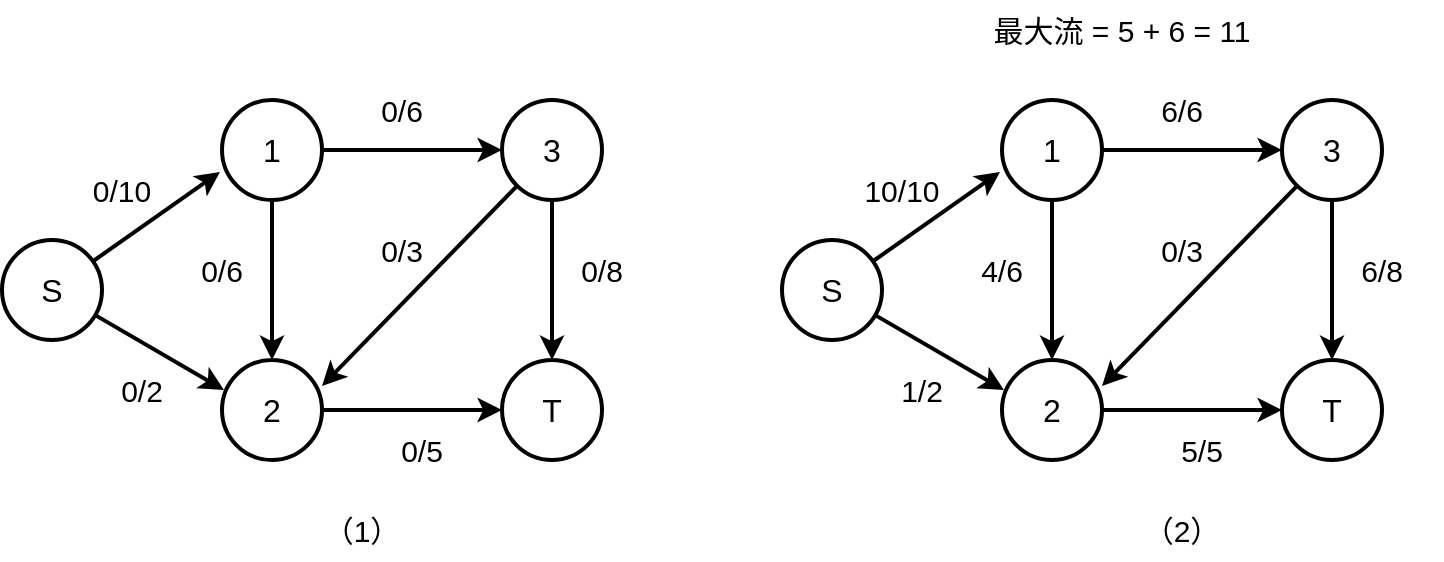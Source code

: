 <mxfile version="26.0.16">
  <diagram name="第 1 页" id="S_DOHxgkvTicNY2r4Wlw">
    <mxGraphModel dx="1434" dy="827" grid="1" gridSize="10" guides="1" tooltips="1" connect="1" arrows="1" fold="1" page="1" pageScale="1" pageWidth="800" pageHeight="300" math="0" shadow="0">
      <root>
        <mxCell id="0" />
        <mxCell id="1" parent="0" />
        <mxCell id="Ve9kSnBsCGdqvAtj8gR6-6" style="edgeStyle=orthogonalEdgeStyle;rounded=0;orthogonalLoop=1;jettySize=auto;html=1;strokeWidth=2;" edge="1" parent="1" source="Ve9kSnBsCGdqvAtj8gR6-1" target="Ve9kSnBsCGdqvAtj8gR6-4">
          <mxGeometry relative="1" as="geometry" />
        </mxCell>
        <mxCell id="Ve9kSnBsCGdqvAtj8gR6-7" style="edgeStyle=orthogonalEdgeStyle;rounded=0;orthogonalLoop=1;jettySize=auto;html=1;strokeWidth=2;" edge="1" parent="1" source="Ve9kSnBsCGdqvAtj8gR6-1" target="Ve9kSnBsCGdqvAtj8gR6-3">
          <mxGeometry relative="1" as="geometry" />
        </mxCell>
        <mxCell id="Ve9kSnBsCGdqvAtj8gR6-1" value="1" style="ellipse;whiteSpace=wrap;html=1;aspect=fixed;strokeWidth=2;fontSize=16;" vertex="1" parent="1">
          <mxGeometry x="150" y="60" width="50" height="50" as="geometry" />
        </mxCell>
        <mxCell id="Ve9kSnBsCGdqvAtj8gR6-2" value="S" style="ellipse;whiteSpace=wrap;html=1;aspect=fixed;strokeWidth=2;fontSize=16;" vertex="1" parent="1">
          <mxGeometry x="40" y="130" width="50" height="50" as="geometry" />
        </mxCell>
        <mxCell id="Ve9kSnBsCGdqvAtj8gR6-10" style="edgeStyle=orthogonalEdgeStyle;rounded=0;orthogonalLoop=1;jettySize=auto;html=1;entryX=0;entryY=0.5;entryDx=0;entryDy=0;strokeWidth=2;" edge="1" parent="1" source="Ve9kSnBsCGdqvAtj8gR6-3" target="Ve9kSnBsCGdqvAtj8gR6-5">
          <mxGeometry relative="1" as="geometry" />
        </mxCell>
        <mxCell id="Ve9kSnBsCGdqvAtj8gR6-3" value="2" style="ellipse;whiteSpace=wrap;html=1;aspect=fixed;strokeWidth=2;fontSize=16;" vertex="1" parent="1">
          <mxGeometry x="150" y="190" width="50" height="50" as="geometry" />
        </mxCell>
        <mxCell id="Ve9kSnBsCGdqvAtj8gR6-9" style="edgeStyle=orthogonalEdgeStyle;rounded=0;orthogonalLoop=1;jettySize=auto;html=1;strokeWidth=2;" edge="1" parent="1" source="Ve9kSnBsCGdqvAtj8gR6-4" target="Ve9kSnBsCGdqvAtj8gR6-5">
          <mxGeometry relative="1" as="geometry" />
        </mxCell>
        <mxCell id="Ve9kSnBsCGdqvAtj8gR6-4" value="3" style="ellipse;whiteSpace=wrap;html=1;aspect=fixed;strokeWidth=2;fontSize=16;" vertex="1" parent="1">
          <mxGeometry x="290" y="60" width="50" height="50" as="geometry" />
        </mxCell>
        <mxCell id="Ve9kSnBsCGdqvAtj8gR6-5" value="T" style="ellipse;whiteSpace=wrap;html=1;aspect=fixed;strokeWidth=2;fontSize=16;" vertex="1" parent="1">
          <mxGeometry x="290" y="190" width="50" height="50" as="geometry" />
        </mxCell>
        <mxCell id="Ve9kSnBsCGdqvAtj8gR6-8" style="rounded=0;orthogonalLoop=1;jettySize=auto;html=1;entryX=1;entryY=0.26;entryDx=0;entryDy=0;entryPerimeter=0;strokeWidth=2;" edge="1" parent="1" source="Ve9kSnBsCGdqvAtj8gR6-4" target="Ve9kSnBsCGdqvAtj8gR6-3">
          <mxGeometry relative="1" as="geometry" />
        </mxCell>
        <mxCell id="Ve9kSnBsCGdqvAtj8gR6-11" style="rounded=0;orthogonalLoop=1;jettySize=auto;html=1;entryX=-0.02;entryY=0.72;entryDx=0;entryDy=0;entryPerimeter=0;strokeWidth=2;" edge="1" parent="1" source="Ve9kSnBsCGdqvAtj8gR6-2" target="Ve9kSnBsCGdqvAtj8gR6-1">
          <mxGeometry relative="1" as="geometry" />
        </mxCell>
        <mxCell id="Ve9kSnBsCGdqvAtj8gR6-12" style="rounded=0;orthogonalLoop=1;jettySize=auto;html=1;entryX=0.02;entryY=0.3;entryDx=0;entryDy=0;entryPerimeter=0;strokeWidth=2;" edge="1" parent="1" source="Ve9kSnBsCGdqvAtj8gR6-2" target="Ve9kSnBsCGdqvAtj8gR6-3">
          <mxGeometry relative="1" as="geometry" />
        </mxCell>
        <mxCell id="Ve9kSnBsCGdqvAtj8gR6-13" value="0/10" style="text;strokeColor=none;align=center;fillColor=none;html=1;verticalAlign=middle;whiteSpace=wrap;rounded=0;spacing=4;fontSize=15;" vertex="1" parent="1">
          <mxGeometry x="70" y="90" width="60" height="30" as="geometry" />
        </mxCell>
        <mxCell id="Ve9kSnBsCGdqvAtj8gR6-14" value="0/6" style="text;strokeColor=none;align=center;fillColor=none;html=1;verticalAlign=middle;whiteSpace=wrap;rounded=0;spacing=4;fontSize=15;" vertex="1" parent="1">
          <mxGeometry x="120" y="130" width="60" height="30" as="geometry" />
        </mxCell>
        <mxCell id="Ve9kSnBsCGdqvAtj8gR6-15" value="0/3" style="text;strokeColor=none;align=center;fillColor=none;html=1;verticalAlign=middle;whiteSpace=wrap;rounded=0;spacing=4;fontSize=15;" vertex="1" parent="1">
          <mxGeometry x="210" y="120" width="60" height="30" as="geometry" />
        </mxCell>
        <mxCell id="Ve9kSnBsCGdqvAtj8gR6-16" value="0/6" style="text;strokeColor=none;align=center;fillColor=none;html=1;verticalAlign=middle;whiteSpace=wrap;rounded=0;spacing=4;fontSize=15;" vertex="1" parent="1">
          <mxGeometry x="210" y="50" width="60" height="30" as="geometry" />
        </mxCell>
        <mxCell id="Ve9kSnBsCGdqvAtj8gR6-17" value="0/2" style="text;strokeColor=none;align=center;fillColor=none;html=1;verticalAlign=middle;whiteSpace=wrap;rounded=0;spacing=4;fontSize=15;" vertex="1" parent="1">
          <mxGeometry x="80" y="190" width="60" height="30" as="geometry" />
        </mxCell>
        <mxCell id="Ve9kSnBsCGdqvAtj8gR6-18" value="0/5" style="text;strokeColor=none;align=center;fillColor=none;html=1;verticalAlign=middle;whiteSpace=wrap;rounded=0;spacing=4;fontSize=15;" vertex="1" parent="1">
          <mxGeometry x="220" y="220" width="60" height="30" as="geometry" />
        </mxCell>
        <mxCell id="Ve9kSnBsCGdqvAtj8gR6-19" value="0/8" style="text;strokeColor=none;align=center;fillColor=none;html=1;verticalAlign=middle;whiteSpace=wrap;rounded=0;spacing=4;fontSize=15;" vertex="1" parent="1">
          <mxGeometry x="310" y="130" width="60" height="30" as="geometry" />
        </mxCell>
        <mxCell id="Ve9kSnBsCGdqvAtj8gR6-20" value="&lt;font style=&quot;font-size: 15px;&quot;&gt;（1）&lt;/font&gt;" style="text;strokeColor=none;align=center;fillColor=none;html=1;verticalAlign=middle;whiteSpace=wrap;rounded=0;" vertex="1" parent="1">
          <mxGeometry x="190" y="260" width="60" height="30" as="geometry" />
        </mxCell>
        <mxCell id="Ve9kSnBsCGdqvAtj8gR6-21" style="edgeStyle=orthogonalEdgeStyle;rounded=0;orthogonalLoop=1;jettySize=auto;html=1;strokeWidth=2;" edge="1" parent="1" source="Ve9kSnBsCGdqvAtj8gR6-23" target="Ve9kSnBsCGdqvAtj8gR6-28">
          <mxGeometry relative="1" as="geometry" />
        </mxCell>
        <mxCell id="Ve9kSnBsCGdqvAtj8gR6-22" style="edgeStyle=orthogonalEdgeStyle;rounded=0;orthogonalLoop=1;jettySize=auto;html=1;strokeWidth=2;" edge="1" parent="1" source="Ve9kSnBsCGdqvAtj8gR6-23" target="Ve9kSnBsCGdqvAtj8gR6-26">
          <mxGeometry relative="1" as="geometry" />
        </mxCell>
        <mxCell id="Ve9kSnBsCGdqvAtj8gR6-23" value="1" style="ellipse;whiteSpace=wrap;html=1;aspect=fixed;strokeWidth=2;fontSize=16;" vertex="1" parent="1">
          <mxGeometry x="540" y="60" width="50" height="50" as="geometry" />
        </mxCell>
        <mxCell id="Ve9kSnBsCGdqvAtj8gR6-24" value="S" style="ellipse;whiteSpace=wrap;html=1;aspect=fixed;strokeWidth=2;fontSize=16;" vertex="1" parent="1">
          <mxGeometry x="430" y="130" width="50" height="50" as="geometry" />
        </mxCell>
        <mxCell id="Ve9kSnBsCGdqvAtj8gR6-25" style="edgeStyle=orthogonalEdgeStyle;rounded=0;orthogonalLoop=1;jettySize=auto;html=1;entryX=0;entryY=0.5;entryDx=0;entryDy=0;strokeWidth=2;" edge="1" parent="1" source="Ve9kSnBsCGdqvAtj8gR6-26" target="Ve9kSnBsCGdqvAtj8gR6-29">
          <mxGeometry relative="1" as="geometry" />
        </mxCell>
        <mxCell id="Ve9kSnBsCGdqvAtj8gR6-26" value="2" style="ellipse;whiteSpace=wrap;html=1;aspect=fixed;strokeWidth=2;fontSize=16;" vertex="1" parent="1">
          <mxGeometry x="540" y="190" width="50" height="50" as="geometry" />
        </mxCell>
        <mxCell id="Ve9kSnBsCGdqvAtj8gR6-27" style="edgeStyle=orthogonalEdgeStyle;rounded=0;orthogonalLoop=1;jettySize=auto;html=1;strokeWidth=2;" edge="1" parent="1" source="Ve9kSnBsCGdqvAtj8gR6-28" target="Ve9kSnBsCGdqvAtj8gR6-29">
          <mxGeometry relative="1" as="geometry" />
        </mxCell>
        <mxCell id="Ve9kSnBsCGdqvAtj8gR6-28" value="3" style="ellipse;whiteSpace=wrap;html=1;aspect=fixed;strokeWidth=2;fontSize=16;" vertex="1" parent="1">
          <mxGeometry x="680" y="60" width="50" height="50" as="geometry" />
        </mxCell>
        <mxCell id="Ve9kSnBsCGdqvAtj8gR6-29" value="T" style="ellipse;whiteSpace=wrap;html=1;aspect=fixed;strokeWidth=2;fontSize=16;" vertex="1" parent="1">
          <mxGeometry x="680" y="190" width="50" height="50" as="geometry" />
        </mxCell>
        <mxCell id="Ve9kSnBsCGdqvAtj8gR6-30" style="rounded=0;orthogonalLoop=1;jettySize=auto;html=1;entryX=1;entryY=0.26;entryDx=0;entryDy=0;entryPerimeter=0;strokeWidth=2;" edge="1" parent="1" source="Ve9kSnBsCGdqvAtj8gR6-28" target="Ve9kSnBsCGdqvAtj8gR6-26">
          <mxGeometry relative="1" as="geometry" />
        </mxCell>
        <mxCell id="Ve9kSnBsCGdqvAtj8gR6-31" style="rounded=0;orthogonalLoop=1;jettySize=auto;html=1;entryX=-0.02;entryY=0.72;entryDx=0;entryDy=0;entryPerimeter=0;strokeWidth=2;" edge="1" parent="1" source="Ve9kSnBsCGdqvAtj8gR6-24" target="Ve9kSnBsCGdqvAtj8gR6-23">
          <mxGeometry relative="1" as="geometry" />
        </mxCell>
        <mxCell id="Ve9kSnBsCGdqvAtj8gR6-32" style="rounded=0;orthogonalLoop=1;jettySize=auto;html=1;entryX=0.02;entryY=0.3;entryDx=0;entryDy=0;entryPerimeter=0;strokeWidth=2;" edge="1" parent="1" source="Ve9kSnBsCGdqvAtj8gR6-24" target="Ve9kSnBsCGdqvAtj8gR6-26">
          <mxGeometry relative="1" as="geometry" />
        </mxCell>
        <mxCell id="Ve9kSnBsCGdqvAtj8gR6-33" value="10/10" style="text;strokeColor=none;align=center;fillColor=none;html=1;verticalAlign=middle;whiteSpace=wrap;rounded=0;spacing=4;fontSize=15;" vertex="1" parent="1">
          <mxGeometry x="460" y="90" width="60" height="30" as="geometry" />
        </mxCell>
        <mxCell id="Ve9kSnBsCGdqvAtj8gR6-34" value="4/6" style="text;strokeColor=none;align=center;fillColor=none;html=1;verticalAlign=middle;whiteSpace=wrap;rounded=0;spacing=4;fontSize=15;" vertex="1" parent="1">
          <mxGeometry x="510" y="130" width="60" height="30" as="geometry" />
        </mxCell>
        <mxCell id="Ve9kSnBsCGdqvAtj8gR6-35" value="0/3" style="text;strokeColor=none;align=center;fillColor=none;html=1;verticalAlign=middle;whiteSpace=wrap;rounded=0;spacing=4;fontSize=15;" vertex="1" parent="1">
          <mxGeometry x="600" y="120" width="60" height="30" as="geometry" />
        </mxCell>
        <mxCell id="Ve9kSnBsCGdqvAtj8gR6-36" value="6/6" style="text;strokeColor=none;align=center;fillColor=none;html=1;verticalAlign=middle;whiteSpace=wrap;rounded=0;spacing=4;fontSize=15;" vertex="1" parent="1">
          <mxGeometry x="600" y="50" width="60" height="30" as="geometry" />
        </mxCell>
        <mxCell id="Ve9kSnBsCGdqvAtj8gR6-37" value="1/2" style="text;strokeColor=none;align=center;fillColor=none;html=1;verticalAlign=middle;whiteSpace=wrap;rounded=0;spacing=4;fontSize=15;" vertex="1" parent="1">
          <mxGeometry x="470" y="190" width="60" height="30" as="geometry" />
        </mxCell>
        <mxCell id="Ve9kSnBsCGdqvAtj8gR6-38" value="5/5" style="text;strokeColor=none;align=center;fillColor=none;html=1;verticalAlign=middle;whiteSpace=wrap;rounded=0;spacing=4;fontSize=15;" vertex="1" parent="1">
          <mxGeometry x="610" y="220" width="60" height="30" as="geometry" />
        </mxCell>
        <mxCell id="Ve9kSnBsCGdqvAtj8gR6-39" value="6/8" style="text;strokeColor=none;align=center;fillColor=none;html=1;verticalAlign=middle;whiteSpace=wrap;rounded=0;spacing=4;fontSize=15;" vertex="1" parent="1">
          <mxGeometry x="700" y="130" width="60" height="30" as="geometry" />
        </mxCell>
        <mxCell id="Ve9kSnBsCGdqvAtj8gR6-40" value="&lt;font style=&quot;font-size: 15px;&quot;&gt;（2）&lt;/font&gt;" style="text;strokeColor=none;align=center;fillColor=none;html=1;verticalAlign=middle;whiteSpace=wrap;rounded=0;" vertex="1" parent="1">
          <mxGeometry x="600" y="260" width="60" height="30" as="geometry" />
        </mxCell>
        <mxCell id="Ve9kSnBsCGdqvAtj8gR6-41" value="&lt;span style=&quot;font-size: 15px;&quot;&gt;最大流 = 5 + 6 = 11&lt;/span&gt;" style="text;strokeColor=none;align=center;fillColor=none;html=1;verticalAlign=middle;whiteSpace=wrap;rounded=0;" vertex="1" parent="1">
          <mxGeometry x="530" y="10" width="140" height="30" as="geometry" />
        </mxCell>
      </root>
    </mxGraphModel>
  </diagram>
</mxfile>
